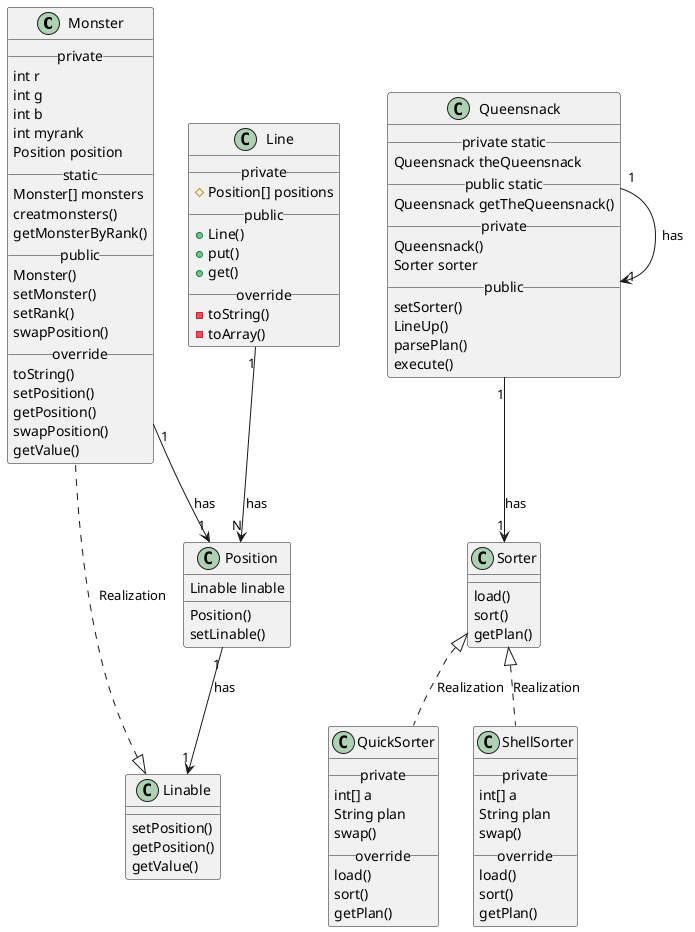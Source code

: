@startuml

class Monster{
    __private__
    int r
    int g
    int b
    int myrank
    Position position
    __static__
    Monster[] monsters
    creatmonsters()
    getMonsterByRank()
    __public__
    Monster()
    setMonster()
    setRank()
    swapPosition()
    __override__
    toString()
    setPosition()
    getPosition()
    swapPosition()
    getValue()
}

class Queensnack{
    __private static__
    Queensnack theQueensnack
    __public static__
    Queensnack getTheQueensnack()
    __private__
    Queensnack()
    Sorter sorter
    __public__
    setSorter()
    LineUp()
    parsePlan()
    execute()
}
class Linable{
    setPosition()
    getPosition()
    getValue()
}

class Line{
    __ private __
    #Position[] positions
    __ public __
    +Line()
    +put()
    +get()
    __ override __
    -toString() 
    -toArray()
}

class Position{
    Linable linable
    Position()
    setLinable()
}

class Sorter{

    load()
    sort()
    getPlan()
}

class QuickSorter{
    __private__
    int[] a
    String plan
    swap()
    __override__
    load()
    sort()
    getPlan()
}
class ShellSorter{
    __private__
    int[] a
    String plan
    swap()
    __override__
    load()
    sort()
    getPlan()
}
Queensnack "1"-->"1" Queensnack : has
Queensnack "1"-->"1" Sorter : has
Monster "1"-->"1" Position :has
Position "1"-->"1" Linable :has
Line "1"-->"N" Position :has
Linable <|.. Monster : Realization
Sorter <|.. QuickSorter : Realization
Sorter <|.. ShellSorter : Realization
@enduml